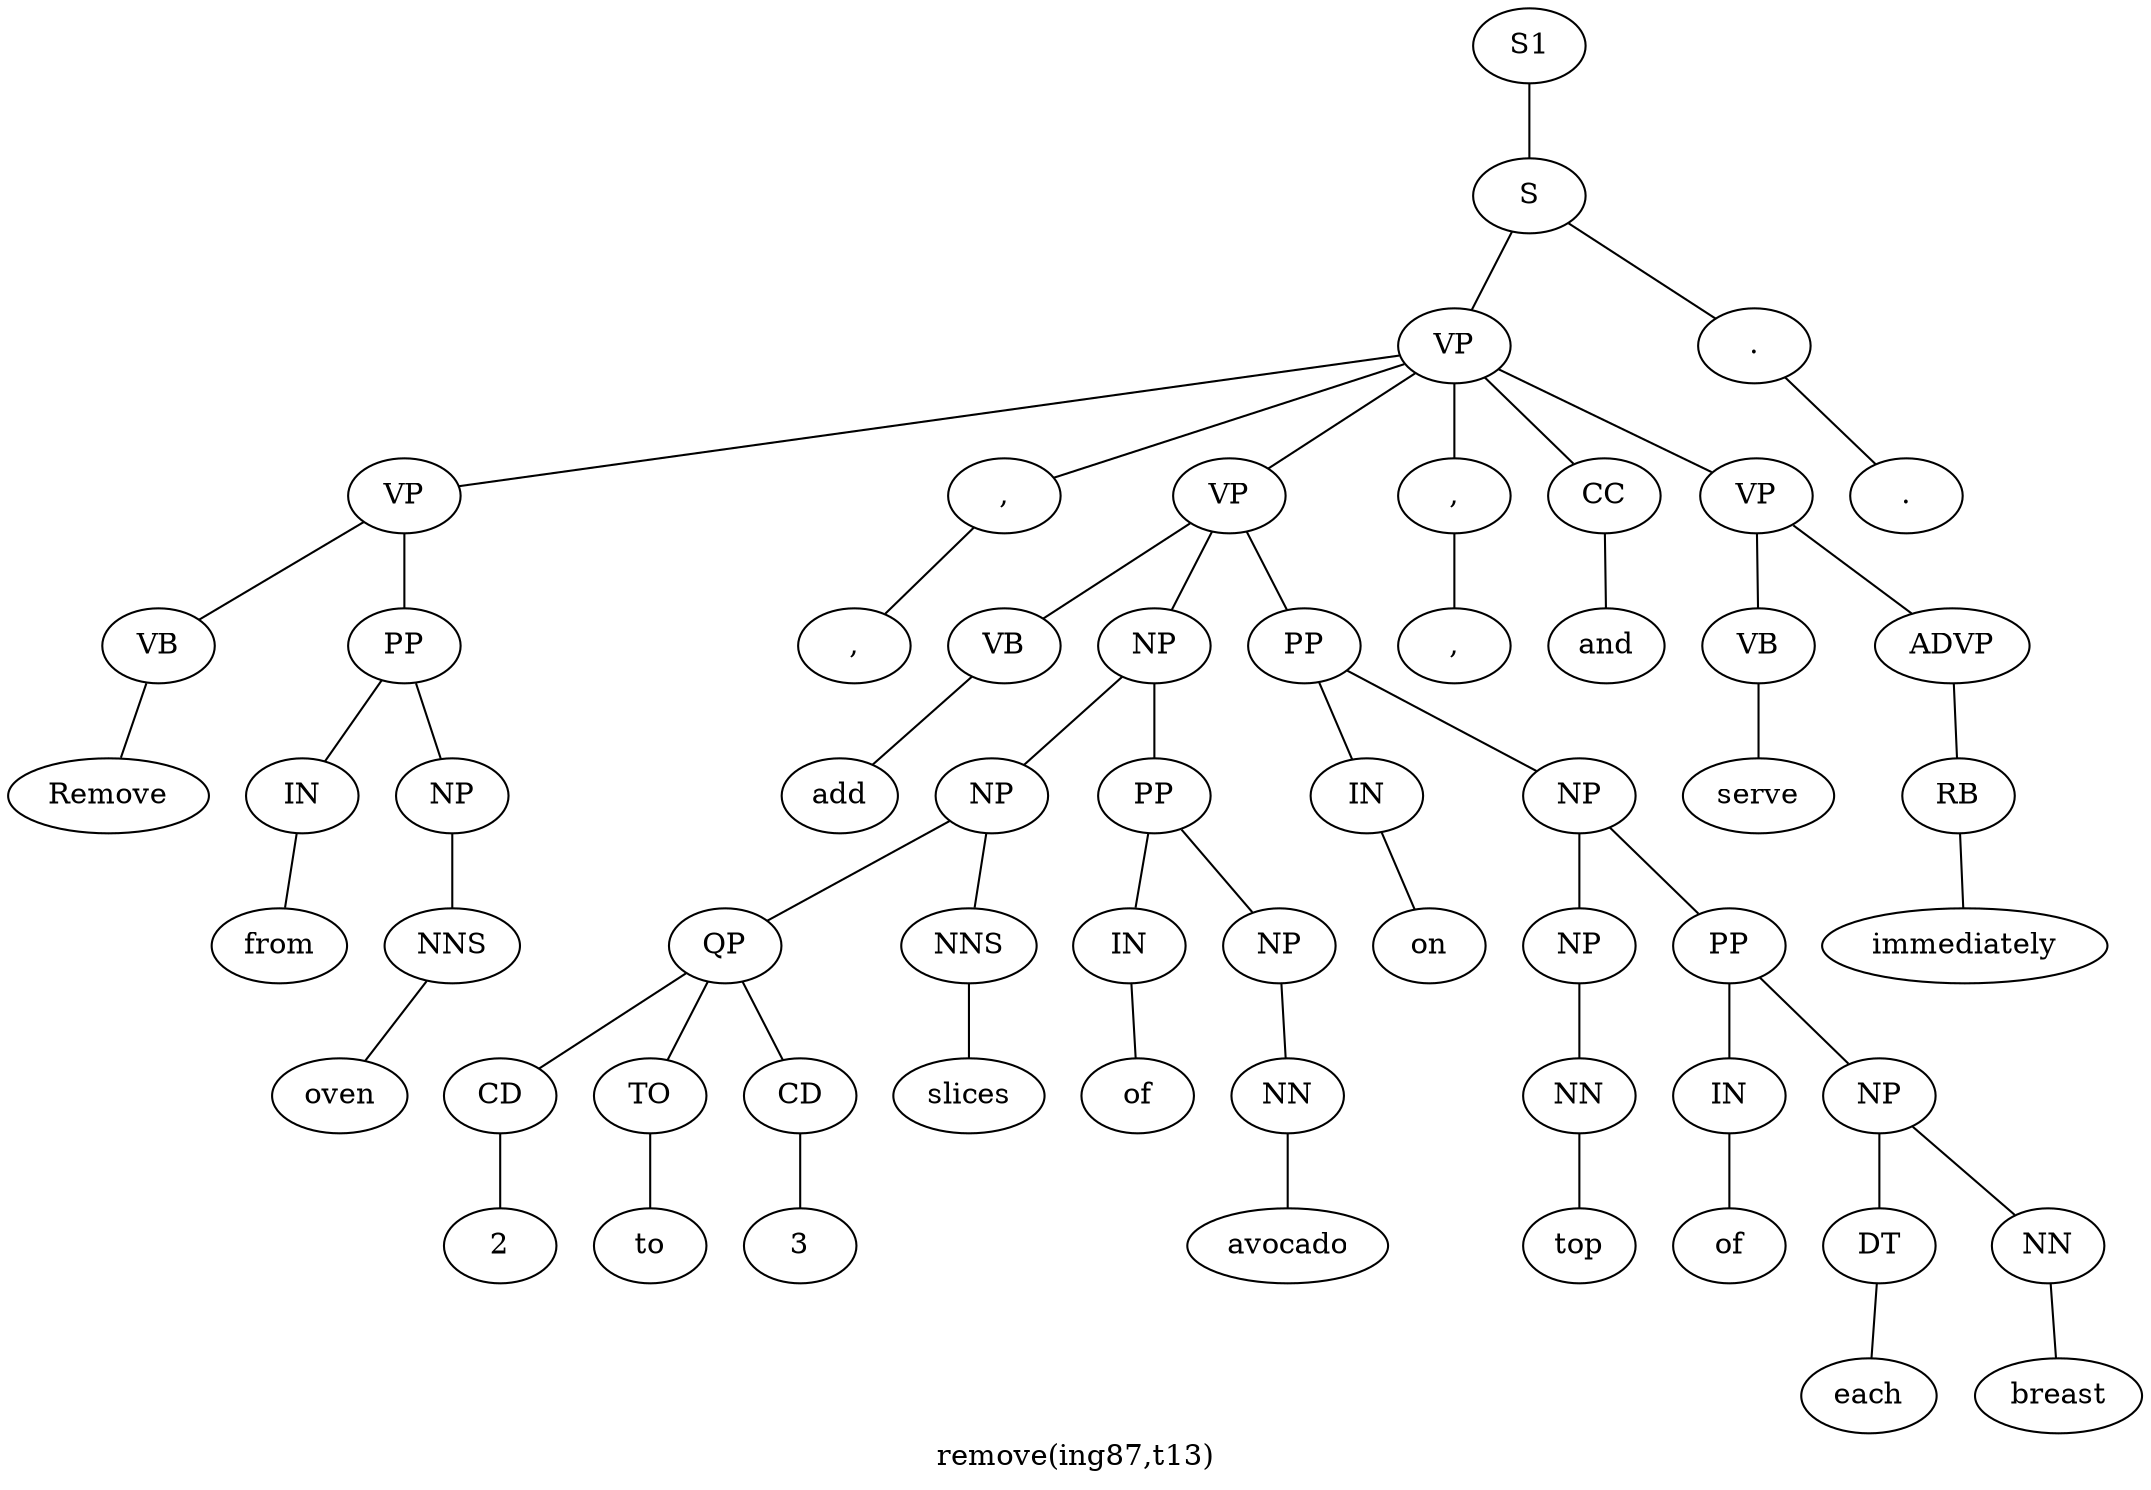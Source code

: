 graph SyntaxGraph {
	label = "remove(ing87,t13)";
	Node0 [label="S1"];
	Node1 [label="S"];
	Node2 [label="VP"];
	Node3 [label="VP"];
	Node4 [label="VB"];
	Node5 [label="Remove"];
	Node6 [label="PP"];
	Node7 [label="IN"];
	Node8 [label="from"];
	Node9 [label="NP"];
	Node10 [label="NNS"];
	Node11 [label="oven"];
	Node12 [label=","];
	Node13 [label=","];
	Node14 [label="VP"];
	Node15 [label="VB"];
	Node16 [label="add"];
	Node17 [label="NP"];
	Node18 [label="NP"];
	Node19 [label="QP"];
	Node20 [label="CD"];
	Node21 [label="2"];
	Node22 [label="TO"];
	Node23 [label="to"];
	Node24 [label="CD"];
	Node25 [label="3"];
	Node26 [label="NNS"];
	Node27 [label="slices"];
	Node28 [label="PP"];
	Node29 [label="IN"];
	Node30 [label="of"];
	Node31 [label="NP"];
	Node32 [label="NN"];
	Node33 [label="avocado"];
	Node34 [label="PP"];
	Node35 [label="IN"];
	Node36 [label="on"];
	Node37 [label="NP"];
	Node38 [label="NP"];
	Node39 [label="NN"];
	Node40 [label="top"];
	Node41 [label="PP"];
	Node42 [label="IN"];
	Node43 [label="of"];
	Node44 [label="NP"];
	Node45 [label="DT"];
	Node46 [label="each"];
	Node47 [label="NN"];
	Node48 [label="breast"];
	Node49 [label=","];
	Node50 [label=","];
	Node51 [label="CC"];
	Node52 [label="and"];
	Node53 [label="VP"];
	Node54 [label="VB"];
	Node55 [label="serve"];
	Node56 [label="ADVP"];
	Node57 [label="RB"];
	Node58 [label="immediately"];
	Node59 [label="."];
	Node60 [label="."];

	Node0 -- Node1;
	Node1 -- Node2;
	Node1 -- Node59;
	Node2 -- Node3;
	Node2 -- Node12;
	Node2 -- Node14;
	Node2 -- Node49;
	Node2 -- Node51;
	Node2 -- Node53;
	Node3 -- Node4;
	Node3 -- Node6;
	Node4 -- Node5;
	Node6 -- Node7;
	Node6 -- Node9;
	Node7 -- Node8;
	Node9 -- Node10;
	Node10 -- Node11;
	Node12 -- Node13;
	Node14 -- Node15;
	Node14 -- Node17;
	Node14 -- Node34;
	Node15 -- Node16;
	Node17 -- Node18;
	Node17 -- Node28;
	Node18 -- Node19;
	Node18 -- Node26;
	Node19 -- Node20;
	Node19 -- Node22;
	Node19 -- Node24;
	Node20 -- Node21;
	Node22 -- Node23;
	Node24 -- Node25;
	Node26 -- Node27;
	Node28 -- Node29;
	Node28 -- Node31;
	Node29 -- Node30;
	Node31 -- Node32;
	Node32 -- Node33;
	Node34 -- Node35;
	Node34 -- Node37;
	Node35 -- Node36;
	Node37 -- Node38;
	Node37 -- Node41;
	Node38 -- Node39;
	Node39 -- Node40;
	Node41 -- Node42;
	Node41 -- Node44;
	Node42 -- Node43;
	Node44 -- Node45;
	Node44 -- Node47;
	Node45 -- Node46;
	Node47 -- Node48;
	Node49 -- Node50;
	Node51 -- Node52;
	Node53 -- Node54;
	Node53 -- Node56;
	Node54 -- Node55;
	Node56 -- Node57;
	Node57 -- Node58;
	Node59 -- Node60;
}